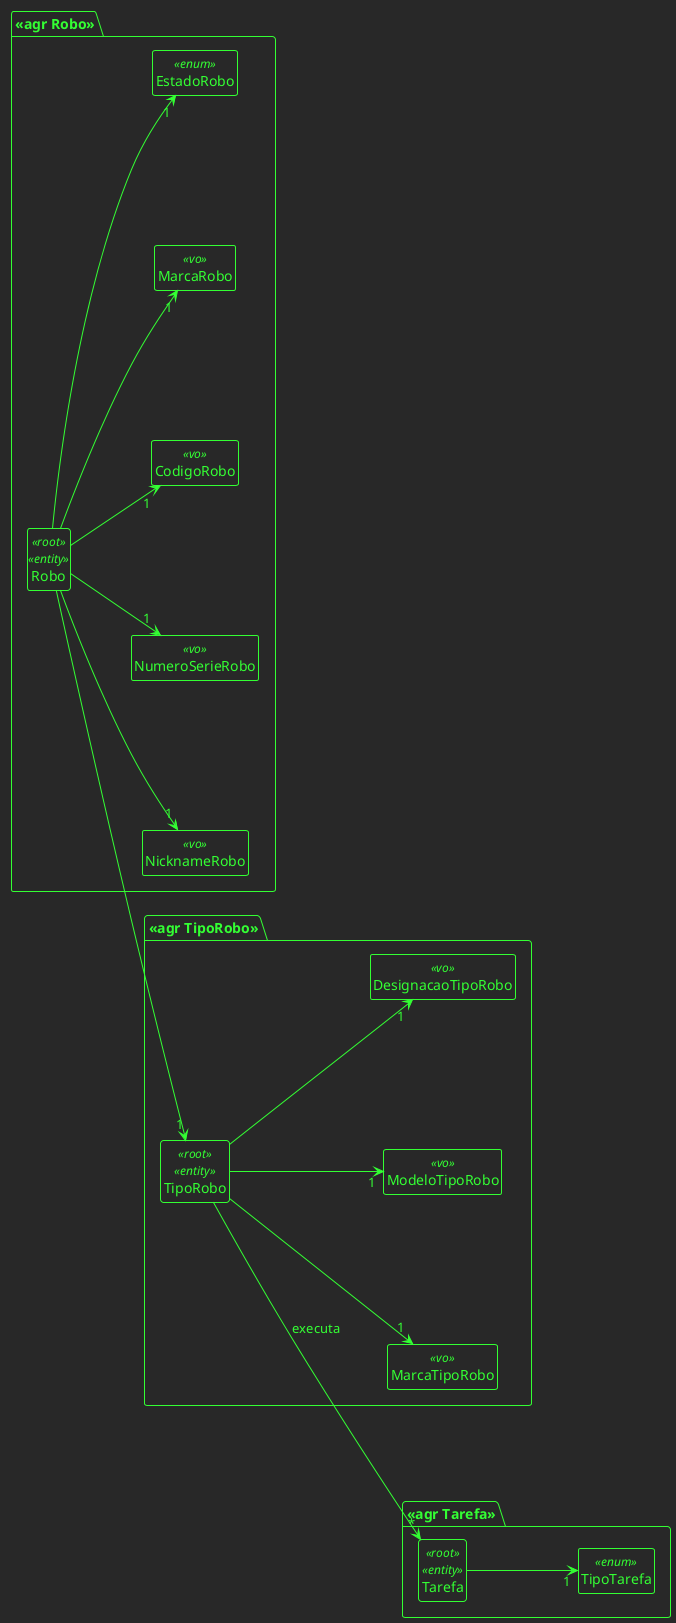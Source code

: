 @startuml ed360

hide circle
hide fields

!theme crt-green
skinparam nodesep 150
hide empty members
left to right direction

package "<<agr Robo>>"{
    class Robo<<root>><<entity>>{}
    class NicknameRobo<<vo>>{}
    class NumeroSerieRobo<<vo>>{}
    class CodigoRobo<<vo>>{}
    class MarcaRobo<<vo>>{}
    'Inibido ou nao
    class EstadoRobo<<enum>>{} 

    Robo --> "1" NicknameRobo
    Robo --> "1" CodigoRobo
    Robo --> "1" NumeroSerieRobo
    Robo --> "1" MarcaRobo
    Robo --> "1" EstadoRobo
}

package "<<agr TipoRobo>>"{
    class TipoRobo<<root>><<entity>>{}
    class MarcaTipoRobo<<vo>>{}
    class ModeloTipoRobo<<vo>>{}
    class DesignacaoTipoRobo<<vo>>{}

    TipoRobo --> "1" DesignacaoTipoRobo
    TipoRobo --> "1" MarcaTipoRobo
    TipoRobo --> "1" ModeloTipoRobo
    Robo --> "1" TipoRobo
}

' Tarefas: Vigilância e transporte de objetos
package "<<agr Tarefa>>"{
    class Tarefa<<root>><<entity>>{}
    class TipoTarefa<<enum>>{}

    TipoRobo --> "*" Tarefa : "executa"
    Tarefa --> "1" TipoTarefa
}
@enduml